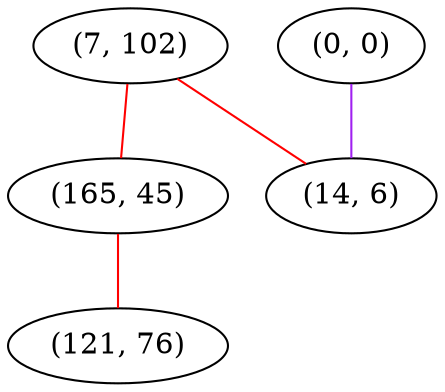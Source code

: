 graph "" {
"(7, 102)";
"(0, 0)";
"(165, 45)";
"(121, 76)";
"(14, 6)";
"(7, 102)" -- "(165, 45)"  [color=red, key=0, weight=1];
"(7, 102)" -- "(14, 6)"  [color=red, key=0, weight=1];
"(0, 0)" -- "(14, 6)"  [color=purple, key=0, weight=4];
"(165, 45)" -- "(121, 76)"  [color=red, key=0, weight=1];
}
